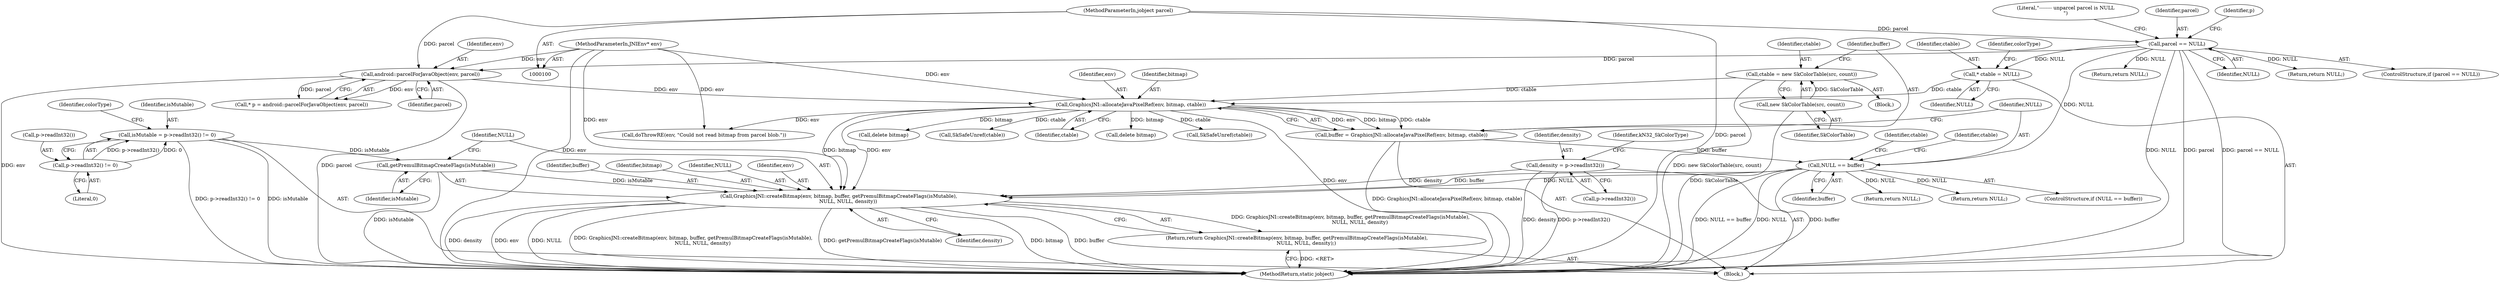 digraph "0_Android_d44e5bde18a41beda39d49189bef7f2ba7c8f3cb@API" {
"1000274" [label="(Call,GraphicsJNI::createBitmap(env, bitmap, buffer, getPremulBitmapCreateFlags(isMutable),\n            NULL, NULL, density))"];
"1000227" [label="(Call,GraphicsJNI::allocateJavaPixelRef(env, bitmap, ctable))"];
"1000117" [label="(Call,android::parcelForJavaObject(env, parcel))"];
"1000101" [label="(MethodParameterIn,JNIEnv* env)"];
"1000106" [label="(Call,parcel == NULL)"];
"1000103" [label="(MethodParameterIn,jobject parcel)"];
"1000220" [label="(Call,ctable = new SkColorTable(src, count))"];
"1000222" [label="(Call,new SkColorTable(src, count))"];
"1000189" [label="(Call,* ctable = NULL)"];
"1000232" [label="(Call,NULL == buffer)"];
"1000225" [label="(Call,buffer = GraphicsJNI::allocateJavaPixelRef(env, bitmap, ctable))"];
"1000278" [label="(Call,getPremulBitmapCreateFlags(isMutable))"];
"1000121" [label="(Call,isMutable = p->readInt32() != 0)"];
"1000123" [label="(Call,p->readInt32() != 0)"];
"1000151" [label="(Call,density = p->readInt32())"];
"1000273" [label="(Return,return GraphicsJNI::createBitmap(env, bitmap, buffer, getPremulBitmapCreateFlags(isMutable),\n            NULL, NULL, density);)"];
"1000128" [label="(Identifier,colorType)"];
"1000277" [label="(Identifier,buffer)"];
"1000238" [label="(Call,delete bitmap)"];
"1000227" [label="(Call,GraphicsJNI::allocateJavaPixelRef(env, bitmap, ctable))"];
"1000220" [label="(Call,ctable = new SkColorTable(src, count))"];
"1000178" [label="(Return,return NULL;)"];
"1000282" [label="(Identifier,density)"];
"1000273" [label="(Return,return GraphicsJNI::createBitmap(env, bitmap, buffer, getPremulBitmapCreateFlags(isMutable),\n            NULL, NULL, density);)"];
"1000283" [label="(MethodReturn,static jobject)"];
"1000276" [label="(Identifier,bitmap)"];
"1000232" [label="(Call,NULL == buffer)"];
"1000107" [label="(Identifier,parcel)"];
"1000112" [label="(Return,return NULL;)"];
"1000223" [label="(Identifier,SkColorTable)"];
"1000153" [label="(Call,p->readInt32())"];
"1000151" [label="(Call,density = p->readInt32())"];
"1000106" [label="(Call,parcel == NULL)"];
"1000119" [label="(Identifier,parcel)"];
"1000116" [label="(Identifier,p)"];
"1000194" [label="(Identifier,colorType)"];
"1000281" [label="(Identifier,NULL)"];
"1000189" [label="(Call,* ctable = NULL)"];
"1000275" [label="(Identifier,env)"];
"1000225" [label="(Call,buffer = GraphicsJNI::allocateJavaPixelRef(env, bitmap, ctable))"];
"1000278" [label="(Call,getPremulBitmapCreateFlags(isMutable))"];
"1000233" [label="(Identifier,NULL)"];
"1000124" [label="(Call,p->readInt32())"];
"1000228" [label="(Identifier,env)"];
"1000123" [label="(Call,p->readInt32() != 0)"];
"1000101" [label="(MethodParameterIn,JNIEnv* env)"];
"1000122" [label="(Identifier,isMutable)"];
"1000118" [label="(Identifier,env)"];
"1000191" [label="(Identifier,NULL)"];
"1000280" [label="(Identifier,NULL)"];
"1000222" [label="(Call,new SkColorTable(src, count))"];
"1000236" [label="(Call,SkSafeUnref(ctable))"];
"1000231" [label="(ControlStructure,if (NULL == buffer))"];
"1000190" [label="(Identifier,ctable)"];
"1000111" [label="(Literal,\"-------- unparcel parcel is NULL\n\")"];
"1000279" [label="(Identifier,isMutable)"];
"1000115" [label="(Call,* p = android::parcelForJavaObject(env, parcel))"];
"1000152" [label="(Identifier,density)"];
"1000157" [label="(Identifier,kN32_SkColorType)"];
"1000237" [label="(Identifier,ctable)"];
"1000105" [label="(ControlStructure,if (parcel == NULL))"];
"1000117" [label="(Call,android::parcelForJavaObject(env, parcel))"];
"1000234" [label="(Identifier,buffer)"];
"1000240" [label="(Return,return NULL;)"];
"1000230" [label="(Identifier,ctable)"];
"1000221" [label="(Identifier,ctable)"];
"1000264" [label="(Return,return NULL;)"];
"1000262" [label="(Call,delete bitmap)"];
"1000121" [label="(Call,isMutable = p->readInt32() != 0)"];
"1000104" [label="(Block,)"];
"1000103" [label="(MethodParameterIn,jobject parcel)"];
"1000205" [label="(Block,)"];
"1000242" [label="(Call,SkSafeUnref(ctable))"];
"1000108" [label="(Identifier,NULL)"];
"1000243" [label="(Identifier,ctable)"];
"1000229" [label="(Identifier,bitmap)"];
"1000125" [label="(Literal,0)"];
"1000259" [label="(Call,doThrowRE(env, \"Could not read bitmap from parcel blob.\"))"];
"1000274" [label="(Call,GraphicsJNI::createBitmap(env, bitmap, buffer, getPremulBitmapCreateFlags(isMutable),\n            NULL, NULL, density))"];
"1000226" [label="(Identifier,buffer)"];
"1000274" -> "1000273"  [label="AST: "];
"1000274" -> "1000282"  [label="CFG: "];
"1000275" -> "1000274"  [label="AST: "];
"1000276" -> "1000274"  [label="AST: "];
"1000277" -> "1000274"  [label="AST: "];
"1000278" -> "1000274"  [label="AST: "];
"1000280" -> "1000274"  [label="AST: "];
"1000281" -> "1000274"  [label="AST: "];
"1000282" -> "1000274"  [label="AST: "];
"1000273" -> "1000274"  [label="CFG: "];
"1000274" -> "1000283"  [label="DDG: density"];
"1000274" -> "1000283"  [label="DDG: env"];
"1000274" -> "1000283"  [label="DDG: NULL"];
"1000274" -> "1000283"  [label="DDG: GraphicsJNI::createBitmap(env, bitmap, buffer, getPremulBitmapCreateFlags(isMutable),\n            NULL, NULL, density)"];
"1000274" -> "1000283"  [label="DDG: getPremulBitmapCreateFlags(isMutable)"];
"1000274" -> "1000283"  [label="DDG: bitmap"];
"1000274" -> "1000283"  [label="DDG: buffer"];
"1000274" -> "1000273"  [label="DDG: GraphicsJNI::createBitmap(env, bitmap, buffer, getPremulBitmapCreateFlags(isMutable),\n            NULL, NULL, density)"];
"1000227" -> "1000274"  [label="DDG: env"];
"1000227" -> "1000274"  [label="DDG: bitmap"];
"1000101" -> "1000274"  [label="DDG: env"];
"1000232" -> "1000274"  [label="DDG: buffer"];
"1000232" -> "1000274"  [label="DDG: NULL"];
"1000278" -> "1000274"  [label="DDG: isMutable"];
"1000151" -> "1000274"  [label="DDG: density"];
"1000227" -> "1000225"  [label="AST: "];
"1000227" -> "1000230"  [label="CFG: "];
"1000228" -> "1000227"  [label="AST: "];
"1000229" -> "1000227"  [label="AST: "];
"1000230" -> "1000227"  [label="AST: "];
"1000225" -> "1000227"  [label="CFG: "];
"1000227" -> "1000283"  [label="DDG: env"];
"1000227" -> "1000225"  [label="DDG: env"];
"1000227" -> "1000225"  [label="DDG: bitmap"];
"1000227" -> "1000225"  [label="DDG: ctable"];
"1000117" -> "1000227"  [label="DDG: env"];
"1000101" -> "1000227"  [label="DDG: env"];
"1000220" -> "1000227"  [label="DDG: ctable"];
"1000189" -> "1000227"  [label="DDG: ctable"];
"1000227" -> "1000236"  [label="DDG: ctable"];
"1000227" -> "1000238"  [label="DDG: bitmap"];
"1000227" -> "1000242"  [label="DDG: ctable"];
"1000227" -> "1000259"  [label="DDG: env"];
"1000227" -> "1000262"  [label="DDG: bitmap"];
"1000117" -> "1000115"  [label="AST: "];
"1000117" -> "1000119"  [label="CFG: "];
"1000118" -> "1000117"  [label="AST: "];
"1000119" -> "1000117"  [label="AST: "];
"1000115" -> "1000117"  [label="CFG: "];
"1000117" -> "1000283"  [label="DDG: env"];
"1000117" -> "1000283"  [label="DDG: parcel"];
"1000117" -> "1000115"  [label="DDG: env"];
"1000117" -> "1000115"  [label="DDG: parcel"];
"1000101" -> "1000117"  [label="DDG: env"];
"1000106" -> "1000117"  [label="DDG: parcel"];
"1000103" -> "1000117"  [label="DDG: parcel"];
"1000101" -> "1000100"  [label="AST: "];
"1000101" -> "1000283"  [label="DDG: env"];
"1000101" -> "1000259"  [label="DDG: env"];
"1000106" -> "1000105"  [label="AST: "];
"1000106" -> "1000108"  [label="CFG: "];
"1000107" -> "1000106"  [label="AST: "];
"1000108" -> "1000106"  [label="AST: "];
"1000111" -> "1000106"  [label="CFG: "];
"1000116" -> "1000106"  [label="CFG: "];
"1000106" -> "1000283"  [label="DDG: NULL"];
"1000106" -> "1000283"  [label="DDG: parcel"];
"1000106" -> "1000283"  [label="DDG: parcel == NULL"];
"1000103" -> "1000106"  [label="DDG: parcel"];
"1000106" -> "1000112"  [label="DDG: NULL"];
"1000106" -> "1000178"  [label="DDG: NULL"];
"1000106" -> "1000189"  [label="DDG: NULL"];
"1000106" -> "1000232"  [label="DDG: NULL"];
"1000103" -> "1000100"  [label="AST: "];
"1000103" -> "1000283"  [label="DDG: parcel"];
"1000220" -> "1000205"  [label="AST: "];
"1000220" -> "1000222"  [label="CFG: "];
"1000221" -> "1000220"  [label="AST: "];
"1000222" -> "1000220"  [label="AST: "];
"1000226" -> "1000220"  [label="CFG: "];
"1000220" -> "1000283"  [label="DDG: new SkColorTable(src, count)"];
"1000222" -> "1000220"  [label="DDG: SkColorTable"];
"1000222" -> "1000223"  [label="CFG: "];
"1000223" -> "1000222"  [label="AST: "];
"1000222" -> "1000283"  [label="DDG: SkColorTable"];
"1000189" -> "1000104"  [label="AST: "];
"1000189" -> "1000191"  [label="CFG: "];
"1000190" -> "1000189"  [label="AST: "];
"1000191" -> "1000189"  [label="AST: "];
"1000194" -> "1000189"  [label="CFG: "];
"1000232" -> "1000231"  [label="AST: "];
"1000232" -> "1000234"  [label="CFG: "];
"1000233" -> "1000232"  [label="AST: "];
"1000234" -> "1000232"  [label="AST: "];
"1000237" -> "1000232"  [label="CFG: "];
"1000243" -> "1000232"  [label="CFG: "];
"1000232" -> "1000283"  [label="DDG: NULL == buffer"];
"1000232" -> "1000283"  [label="DDG: NULL"];
"1000232" -> "1000283"  [label="DDG: buffer"];
"1000225" -> "1000232"  [label="DDG: buffer"];
"1000232" -> "1000240"  [label="DDG: NULL"];
"1000232" -> "1000264"  [label="DDG: NULL"];
"1000225" -> "1000104"  [label="AST: "];
"1000226" -> "1000225"  [label="AST: "];
"1000233" -> "1000225"  [label="CFG: "];
"1000225" -> "1000283"  [label="DDG: GraphicsJNI::allocateJavaPixelRef(env, bitmap, ctable)"];
"1000278" -> "1000279"  [label="CFG: "];
"1000279" -> "1000278"  [label="AST: "];
"1000280" -> "1000278"  [label="CFG: "];
"1000278" -> "1000283"  [label="DDG: isMutable"];
"1000121" -> "1000278"  [label="DDG: isMutable"];
"1000121" -> "1000104"  [label="AST: "];
"1000121" -> "1000123"  [label="CFG: "];
"1000122" -> "1000121"  [label="AST: "];
"1000123" -> "1000121"  [label="AST: "];
"1000128" -> "1000121"  [label="CFG: "];
"1000121" -> "1000283"  [label="DDG: p->readInt32() != 0"];
"1000121" -> "1000283"  [label="DDG: isMutable"];
"1000123" -> "1000121"  [label="DDG: p->readInt32()"];
"1000123" -> "1000121"  [label="DDG: 0"];
"1000123" -> "1000125"  [label="CFG: "];
"1000124" -> "1000123"  [label="AST: "];
"1000125" -> "1000123"  [label="AST: "];
"1000151" -> "1000104"  [label="AST: "];
"1000151" -> "1000153"  [label="CFG: "];
"1000152" -> "1000151"  [label="AST: "];
"1000153" -> "1000151"  [label="AST: "];
"1000157" -> "1000151"  [label="CFG: "];
"1000151" -> "1000283"  [label="DDG: density"];
"1000151" -> "1000283"  [label="DDG: p->readInt32()"];
"1000273" -> "1000104"  [label="AST: "];
"1000283" -> "1000273"  [label="CFG: "];
"1000273" -> "1000283"  [label="DDG: <RET>"];
}
